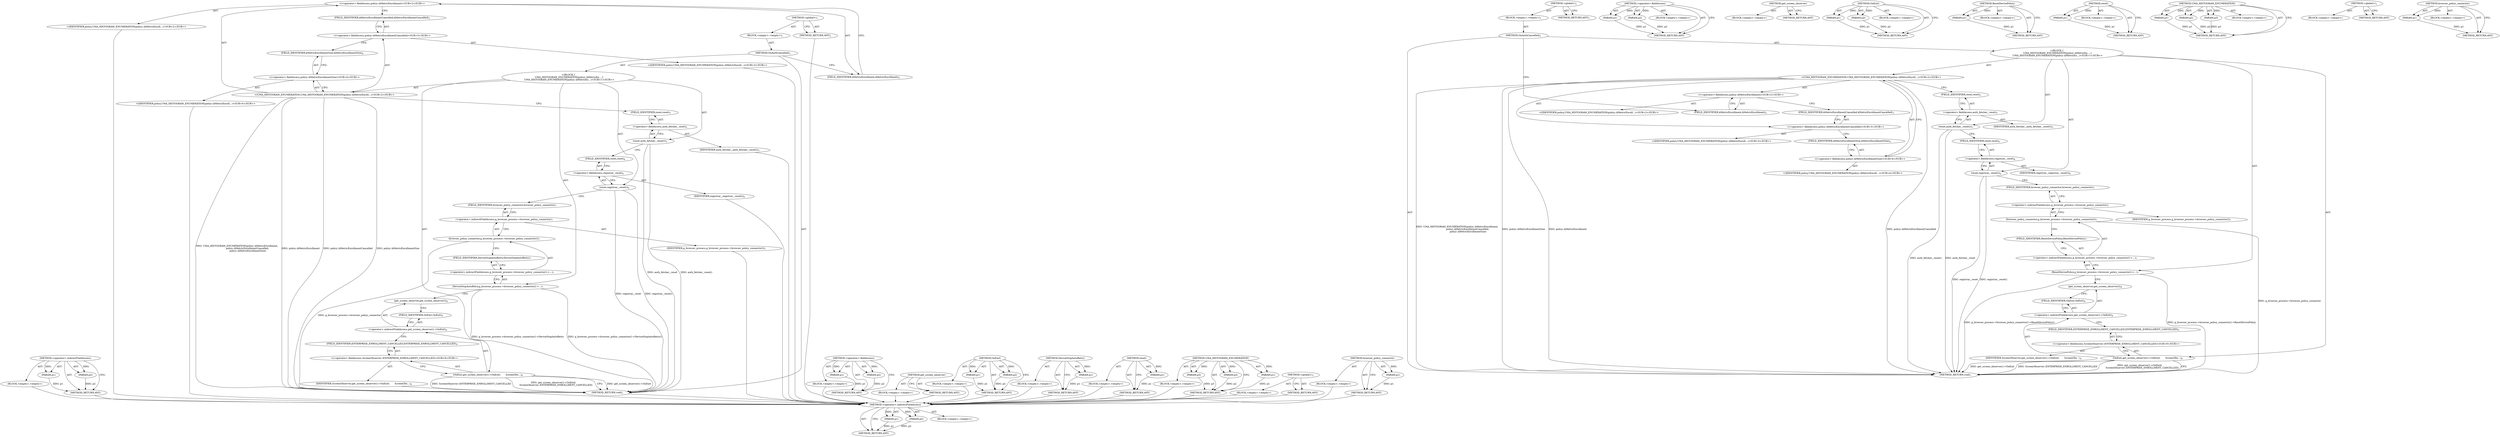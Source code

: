 digraph "browser_policy_connector" {
vulnerable_78 [label=<(METHOD,&lt;operator&gt;.indirectFieldAccess)>];
vulnerable_79 [label=<(PARAM,p1)>];
vulnerable_80 [label=<(PARAM,p2)>];
vulnerable_81 [label=<(BLOCK,&lt;empty&gt;,&lt;empty&gt;)>];
vulnerable_82 [label=<(METHOD_RETURN,ANY)>];
vulnerable_6 [label=<(METHOD,&lt;global&gt;)<SUB>1</SUB>>];
vulnerable_7 [label=<(BLOCK,&lt;empty&gt;,&lt;empty&gt;)<SUB>1</SUB>>];
vulnerable_8 [label=<(METHOD,OnAuthCancelled)<SUB>1</SUB>>];
vulnerable_9 [label="<(BLOCK,{
  UMA_HISTOGRAM_ENUMERATION(policy::kMetricEn...,{
  UMA_HISTOGRAM_ENUMERATION(policy::kMetricEn...)<SUB>1</SUB>>"];
vulnerable_10 [label="<(UMA_HISTOGRAM_ENUMERATION,UMA_HISTOGRAM_ENUMERATION(policy::kMetricEnroll...)<SUB>2</SUB>>"];
vulnerable_11 [label="<(&lt;operator&gt;.fieldAccess,policy::kMetricEnrollment)<SUB>2</SUB>>"];
vulnerable_12 [label="<(IDENTIFIER,policy,UMA_HISTOGRAM_ENUMERATION(policy::kMetricEnroll...)<SUB>2</SUB>>"];
vulnerable_13 [label=<(FIELD_IDENTIFIER,kMetricEnrollment,kMetricEnrollment)<SUB>2</SUB>>];
vulnerable_14 [label="<(&lt;operator&gt;.fieldAccess,policy::kMetricEnrollmentCancelled)<SUB>3</SUB>>"];
vulnerable_15 [label="<(IDENTIFIER,policy,UMA_HISTOGRAM_ENUMERATION(policy::kMetricEnroll...)<SUB>3</SUB>>"];
vulnerable_16 [label=<(FIELD_IDENTIFIER,kMetricEnrollmentCancelled,kMetricEnrollmentCancelled)<SUB>3</SUB>>];
vulnerable_17 [label="<(&lt;operator&gt;.fieldAccess,policy::kMetricEnrollmentSize)<SUB>4</SUB>>"];
vulnerable_18 [label="<(IDENTIFIER,policy,UMA_HISTOGRAM_ENUMERATION(policy::kMetricEnroll...)<SUB>4</SUB>>"];
vulnerable_19 [label=<(FIELD_IDENTIFIER,kMetricEnrollmentSize,kMetricEnrollmentSize)<SUB>4</SUB>>];
vulnerable_20 [label=<(reset,auth_fetcher_.reset())<SUB>5</SUB>>];
vulnerable_21 [label=<(&lt;operator&gt;.fieldAccess,auth_fetcher_.reset)<SUB>5</SUB>>];
vulnerable_22 [label=<(IDENTIFIER,auth_fetcher_,auth_fetcher_.reset())<SUB>5</SUB>>];
vulnerable_23 [label=<(FIELD_IDENTIFIER,reset,reset)<SUB>5</SUB>>];
vulnerable_24 [label=<(reset,registrar_.reset())<SUB>6</SUB>>];
vulnerable_25 [label=<(&lt;operator&gt;.fieldAccess,registrar_.reset)<SUB>6</SUB>>];
vulnerable_26 [label=<(IDENTIFIER,registrar_,registrar_.reset())<SUB>6</SUB>>];
vulnerable_27 [label=<(FIELD_IDENTIFIER,reset,reset)<SUB>6</SUB>>];
vulnerable_28 [label=<(DeviceStopAutoRetry,g_browser_process-&gt;browser_policy_connector()-&gt;...)<SUB>7</SUB>>];
vulnerable_29 [label=<(&lt;operator&gt;.indirectFieldAccess,g_browser_process-&gt;browser_policy_connector()-&gt;...)<SUB>7</SUB>>];
vulnerable_30 [label=<(browser_policy_connector,g_browser_process-&gt;browser_policy_connector())<SUB>7</SUB>>];
vulnerable_31 [label=<(&lt;operator&gt;.indirectFieldAccess,g_browser_process-&gt;browser_policy_connector)<SUB>7</SUB>>];
vulnerable_32 [label=<(IDENTIFIER,g_browser_process,g_browser_process-&gt;browser_policy_connector())<SUB>7</SUB>>];
vulnerable_33 [label=<(FIELD_IDENTIFIER,browser_policy_connector,browser_policy_connector)<SUB>7</SUB>>];
vulnerable_34 [label=<(FIELD_IDENTIFIER,DeviceStopAutoRetry,DeviceStopAutoRetry)<SUB>7</SUB>>];
vulnerable_35 [label=<(OnExit,get_screen_observer()-&gt;OnExit(
       ScreenObs...)<SUB>8</SUB>>];
vulnerable_36 [label=<(&lt;operator&gt;.indirectFieldAccess,get_screen_observer()-&gt;OnExit)<SUB>8</SUB>>];
vulnerable_37 [label=<(get_screen_observer,get_screen_observer())<SUB>8</SUB>>];
vulnerable_38 [label=<(FIELD_IDENTIFIER,OnExit,OnExit)<SUB>8</SUB>>];
vulnerable_39 [label="<(&lt;operator&gt;.fieldAccess,ScreenObserver::ENTERPRISE_ENROLLMENT_CANCELLED)<SUB>9</SUB>>"];
vulnerable_40 [label=<(IDENTIFIER,ScreenObserver,get_screen_observer()-&gt;OnExit(
       ScreenObs...)<SUB>9</SUB>>];
vulnerable_41 [label=<(FIELD_IDENTIFIER,ENTERPRISE_ENROLLMENT_CANCELLED,ENTERPRISE_ENROLLMENT_CANCELLED)<SUB>9</SUB>>];
vulnerable_42 [label=<(METHOD_RETURN,void)<SUB>1</SUB>>];
vulnerable_44 [label=<(METHOD_RETURN,ANY)<SUB>1</SUB>>];
vulnerable_65 [label=<(METHOD,&lt;operator&gt;.fieldAccess)>];
vulnerable_66 [label=<(PARAM,p1)>];
vulnerable_67 [label=<(PARAM,p2)>];
vulnerable_68 [label=<(BLOCK,&lt;empty&gt;,&lt;empty&gt;)>];
vulnerable_69 [label=<(METHOD_RETURN,ANY)>];
vulnerable_92 [label=<(METHOD,get_screen_observer)>];
vulnerable_93 [label=<(BLOCK,&lt;empty&gt;,&lt;empty&gt;)>];
vulnerable_94 [label=<(METHOD_RETURN,ANY)>];
vulnerable_87 [label=<(METHOD,OnExit)>];
vulnerable_88 [label=<(PARAM,p1)>];
vulnerable_89 [label=<(PARAM,p2)>];
vulnerable_90 [label=<(BLOCK,&lt;empty&gt;,&lt;empty&gt;)>];
vulnerable_91 [label=<(METHOD_RETURN,ANY)>];
vulnerable_74 [label=<(METHOD,DeviceStopAutoRetry)>];
vulnerable_75 [label=<(PARAM,p1)>];
vulnerable_76 [label=<(BLOCK,&lt;empty&gt;,&lt;empty&gt;)>];
vulnerable_77 [label=<(METHOD_RETURN,ANY)>];
vulnerable_70 [label=<(METHOD,reset)>];
vulnerable_71 [label=<(PARAM,p1)>];
vulnerable_72 [label=<(BLOCK,&lt;empty&gt;,&lt;empty&gt;)>];
vulnerable_73 [label=<(METHOD_RETURN,ANY)>];
vulnerable_59 [label=<(METHOD,UMA_HISTOGRAM_ENUMERATION)>];
vulnerable_60 [label=<(PARAM,p1)>];
vulnerable_61 [label=<(PARAM,p2)>];
vulnerable_62 [label=<(PARAM,p3)>];
vulnerable_63 [label=<(BLOCK,&lt;empty&gt;,&lt;empty&gt;)>];
vulnerable_64 [label=<(METHOD_RETURN,ANY)>];
vulnerable_53 [label=<(METHOD,&lt;global&gt;)<SUB>1</SUB>>];
vulnerable_54 [label=<(BLOCK,&lt;empty&gt;,&lt;empty&gt;)>];
vulnerable_55 [label=<(METHOD_RETURN,ANY)>];
vulnerable_83 [label=<(METHOD,browser_policy_connector)>];
vulnerable_84 [label=<(PARAM,p1)>];
vulnerable_85 [label=<(BLOCK,&lt;empty&gt;,&lt;empty&gt;)>];
vulnerable_86 [label=<(METHOD_RETURN,ANY)>];
fixed_78 [label=<(METHOD,&lt;operator&gt;.indirectFieldAccess)>];
fixed_79 [label=<(PARAM,p1)>];
fixed_80 [label=<(PARAM,p2)>];
fixed_81 [label=<(BLOCK,&lt;empty&gt;,&lt;empty&gt;)>];
fixed_82 [label=<(METHOD_RETURN,ANY)>];
fixed_6 [label=<(METHOD,&lt;global&gt;)<SUB>1</SUB>>];
fixed_7 [label=<(BLOCK,&lt;empty&gt;,&lt;empty&gt;)<SUB>1</SUB>>];
fixed_8 [label=<(METHOD,OnAuthCancelled)<SUB>1</SUB>>];
fixed_9 [label="<(BLOCK,{
  UMA_HISTOGRAM_ENUMERATION(policy::kMetricEn...,{
  UMA_HISTOGRAM_ENUMERATION(policy::kMetricEn...)<SUB>1</SUB>>"];
fixed_10 [label="<(UMA_HISTOGRAM_ENUMERATION,UMA_HISTOGRAM_ENUMERATION(policy::kMetricEnroll...)<SUB>2</SUB>>"];
fixed_11 [label="<(&lt;operator&gt;.fieldAccess,policy::kMetricEnrollment)<SUB>2</SUB>>"];
fixed_12 [label="<(IDENTIFIER,policy,UMA_HISTOGRAM_ENUMERATION(policy::kMetricEnroll...)<SUB>2</SUB>>"];
fixed_13 [label=<(FIELD_IDENTIFIER,kMetricEnrollment,kMetricEnrollment)<SUB>2</SUB>>];
fixed_14 [label="<(&lt;operator&gt;.fieldAccess,policy::kMetricEnrollmentCancelled)<SUB>3</SUB>>"];
fixed_15 [label="<(IDENTIFIER,policy,UMA_HISTOGRAM_ENUMERATION(policy::kMetricEnroll...)<SUB>3</SUB>>"];
fixed_16 [label=<(FIELD_IDENTIFIER,kMetricEnrollmentCancelled,kMetricEnrollmentCancelled)<SUB>3</SUB>>];
fixed_17 [label="<(&lt;operator&gt;.fieldAccess,policy::kMetricEnrollmentSize)<SUB>4</SUB>>"];
fixed_18 [label="<(IDENTIFIER,policy,UMA_HISTOGRAM_ENUMERATION(policy::kMetricEnroll...)<SUB>4</SUB>>"];
fixed_19 [label=<(FIELD_IDENTIFIER,kMetricEnrollmentSize,kMetricEnrollmentSize)<SUB>4</SUB>>];
fixed_20 [label=<(reset,auth_fetcher_.reset())<SUB>5</SUB>>];
fixed_21 [label=<(&lt;operator&gt;.fieldAccess,auth_fetcher_.reset)<SUB>5</SUB>>];
fixed_22 [label=<(IDENTIFIER,auth_fetcher_,auth_fetcher_.reset())<SUB>5</SUB>>];
fixed_23 [label=<(FIELD_IDENTIFIER,reset,reset)<SUB>5</SUB>>];
fixed_24 [label=<(reset,registrar_.reset())<SUB>6</SUB>>];
fixed_25 [label=<(&lt;operator&gt;.fieldAccess,registrar_.reset)<SUB>6</SUB>>];
fixed_26 [label=<(IDENTIFIER,registrar_,registrar_.reset())<SUB>6</SUB>>];
fixed_27 [label=<(FIELD_IDENTIFIER,reset,reset)<SUB>6</SUB>>];
fixed_28 [label=<(ResetDevicePolicy,g_browser_process-&gt;browser_policy_connector()-&gt;...)<SUB>7</SUB>>];
fixed_29 [label=<(&lt;operator&gt;.indirectFieldAccess,g_browser_process-&gt;browser_policy_connector()-&gt;...)<SUB>7</SUB>>];
fixed_30 [label=<(browser_policy_connector,g_browser_process-&gt;browser_policy_connector())<SUB>7</SUB>>];
fixed_31 [label=<(&lt;operator&gt;.indirectFieldAccess,g_browser_process-&gt;browser_policy_connector)<SUB>7</SUB>>];
fixed_32 [label=<(IDENTIFIER,g_browser_process,g_browser_process-&gt;browser_policy_connector())<SUB>7</SUB>>];
fixed_33 [label=<(FIELD_IDENTIFIER,browser_policy_connector,browser_policy_connector)<SUB>7</SUB>>];
fixed_34 [label=<(FIELD_IDENTIFIER,ResetDevicePolicy,ResetDevicePolicy)<SUB>7</SUB>>];
fixed_35 [label=<(OnExit,get_screen_observer()-&gt;OnExit(
       ScreenObs...)<SUB>8</SUB>>];
fixed_36 [label=<(&lt;operator&gt;.indirectFieldAccess,get_screen_observer()-&gt;OnExit)<SUB>8</SUB>>];
fixed_37 [label=<(get_screen_observer,get_screen_observer())<SUB>8</SUB>>];
fixed_38 [label=<(FIELD_IDENTIFIER,OnExit,OnExit)<SUB>8</SUB>>];
fixed_39 [label="<(&lt;operator&gt;.fieldAccess,ScreenObserver::ENTERPRISE_ENROLLMENT_CANCELLED)<SUB>9</SUB>>"];
fixed_40 [label=<(IDENTIFIER,ScreenObserver,get_screen_observer()-&gt;OnExit(
       ScreenObs...)<SUB>9</SUB>>];
fixed_41 [label=<(FIELD_IDENTIFIER,ENTERPRISE_ENROLLMENT_CANCELLED,ENTERPRISE_ENROLLMENT_CANCELLED)<SUB>9</SUB>>];
fixed_42 [label=<(METHOD_RETURN,void)<SUB>1</SUB>>];
fixed_44 [label=<(METHOD_RETURN,ANY)<SUB>1</SUB>>];
fixed_65 [label=<(METHOD,&lt;operator&gt;.fieldAccess)>];
fixed_66 [label=<(PARAM,p1)>];
fixed_67 [label=<(PARAM,p2)>];
fixed_68 [label=<(BLOCK,&lt;empty&gt;,&lt;empty&gt;)>];
fixed_69 [label=<(METHOD_RETURN,ANY)>];
fixed_92 [label=<(METHOD,get_screen_observer)>];
fixed_93 [label=<(BLOCK,&lt;empty&gt;,&lt;empty&gt;)>];
fixed_94 [label=<(METHOD_RETURN,ANY)>];
fixed_87 [label=<(METHOD,OnExit)>];
fixed_88 [label=<(PARAM,p1)>];
fixed_89 [label=<(PARAM,p2)>];
fixed_90 [label=<(BLOCK,&lt;empty&gt;,&lt;empty&gt;)>];
fixed_91 [label=<(METHOD_RETURN,ANY)>];
fixed_74 [label=<(METHOD,ResetDevicePolicy)>];
fixed_75 [label=<(PARAM,p1)>];
fixed_76 [label=<(BLOCK,&lt;empty&gt;,&lt;empty&gt;)>];
fixed_77 [label=<(METHOD_RETURN,ANY)>];
fixed_70 [label=<(METHOD,reset)>];
fixed_71 [label=<(PARAM,p1)>];
fixed_72 [label=<(BLOCK,&lt;empty&gt;,&lt;empty&gt;)>];
fixed_73 [label=<(METHOD_RETURN,ANY)>];
fixed_59 [label=<(METHOD,UMA_HISTOGRAM_ENUMERATION)>];
fixed_60 [label=<(PARAM,p1)>];
fixed_61 [label=<(PARAM,p2)>];
fixed_62 [label=<(PARAM,p3)>];
fixed_63 [label=<(BLOCK,&lt;empty&gt;,&lt;empty&gt;)>];
fixed_64 [label=<(METHOD_RETURN,ANY)>];
fixed_53 [label=<(METHOD,&lt;global&gt;)<SUB>1</SUB>>];
fixed_54 [label=<(BLOCK,&lt;empty&gt;,&lt;empty&gt;)>];
fixed_55 [label=<(METHOD_RETURN,ANY)>];
fixed_83 [label=<(METHOD,browser_policy_connector)>];
fixed_84 [label=<(PARAM,p1)>];
fixed_85 [label=<(BLOCK,&lt;empty&gt;,&lt;empty&gt;)>];
fixed_86 [label=<(METHOD_RETURN,ANY)>];
vulnerable_78 -> vulnerable_79  [key=0, label="AST: "];
vulnerable_78 -> vulnerable_79  [key=1, label="DDG: "];
vulnerable_78 -> vulnerable_81  [key=0, label="AST: "];
vulnerable_78 -> vulnerable_80  [key=0, label="AST: "];
vulnerable_78 -> vulnerable_80  [key=1, label="DDG: "];
vulnerable_78 -> vulnerable_82  [key=0, label="AST: "];
vulnerable_78 -> vulnerable_82  [key=1, label="CFG: "];
vulnerable_79 -> vulnerable_82  [key=0, label="DDG: p1"];
vulnerable_80 -> vulnerable_82  [key=0, label="DDG: p2"];
vulnerable_81 -> fixed_78  [key=0];
vulnerable_82 -> fixed_78  [key=0];
vulnerable_6 -> vulnerable_7  [key=0, label="AST: "];
vulnerable_6 -> vulnerable_44  [key=0, label="AST: "];
vulnerable_6 -> vulnerable_44  [key=1, label="CFG: "];
vulnerable_7 -> vulnerable_8  [key=0, label="AST: "];
vulnerable_8 -> vulnerable_9  [key=0, label="AST: "];
vulnerable_8 -> vulnerable_42  [key=0, label="AST: "];
vulnerable_8 -> vulnerable_13  [key=0, label="CFG: "];
vulnerable_9 -> vulnerable_10  [key=0, label="AST: "];
vulnerable_9 -> vulnerable_20  [key=0, label="AST: "];
vulnerable_9 -> vulnerable_24  [key=0, label="AST: "];
vulnerable_9 -> vulnerable_28  [key=0, label="AST: "];
vulnerable_9 -> vulnerable_35  [key=0, label="AST: "];
vulnerable_10 -> vulnerable_11  [key=0, label="AST: "];
vulnerable_10 -> vulnerable_14  [key=0, label="AST: "];
vulnerable_10 -> vulnerable_17  [key=0, label="AST: "];
vulnerable_10 -> vulnerable_23  [key=0, label="CFG: "];
vulnerable_10 -> vulnerable_42  [key=0, label="DDG: policy::kMetricEnrollment"];
vulnerable_10 -> vulnerable_42  [key=1, label="DDG: policy::kMetricEnrollmentCancelled"];
vulnerable_10 -> vulnerable_42  [key=2, label="DDG: policy::kMetricEnrollmentSize"];
vulnerable_10 -> vulnerable_42  [key=3, label="DDG: UMA_HISTOGRAM_ENUMERATION(policy::kMetricEnrollment,
                            policy::kMetricEnrollmentCancelled,
                             policy::kMetricEnrollmentSize)"];
vulnerable_11 -> vulnerable_12  [key=0, label="AST: "];
vulnerable_11 -> vulnerable_13  [key=0, label="AST: "];
vulnerable_11 -> vulnerable_16  [key=0, label="CFG: "];
vulnerable_12 -> fixed_78  [key=0];
vulnerable_13 -> vulnerable_11  [key=0, label="CFG: "];
vulnerable_14 -> vulnerable_15  [key=0, label="AST: "];
vulnerable_14 -> vulnerable_16  [key=0, label="AST: "];
vulnerable_14 -> vulnerable_19  [key=0, label="CFG: "];
vulnerable_15 -> fixed_78  [key=0];
vulnerable_16 -> vulnerable_14  [key=0, label="CFG: "];
vulnerable_17 -> vulnerable_18  [key=0, label="AST: "];
vulnerable_17 -> vulnerable_19  [key=0, label="AST: "];
vulnerable_17 -> vulnerable_10  [key=0, label="CFG: "];
vulnerable_18 -> fixed_78  [key=0];
vulnerable_19 -> vulnerable_17  [key=0, label="CFG: "];
vulnerable_20 -> vulnerable_21  [key=0, label="AST: "];
vulnerable_20 -> vulnerable_27  [key=0, label="CFG: "];
vulnerable_20 -> vulnerable_42  [key=0, label="DDG: auth_fetcher_.reset"];
vulnerable_20 -> vulnerable_42  [key=1, label="DDG: auth_fetcher_.reset()"];
vulnerable_21 -> vulnerable_22  [key=0, label="AST: "];
vulnerable_21 -> vulnerable_23  [key=0, label="AST: "];
vulnerable_21 -> vulnerable_20  [key=0, label="CFG: "];
vulnerable_22 -> fixed_78  [key=0];
vulnerable_23 -> vulnerable_21  [key=0, label="CFG: "];
vulnerable_24 -> vulnerable_25  [key=0, label="AST: "];
vulnerable_24 -> vulnerable_33  [key=0, label="CFG: "];
vulnerable_24 -> vulnerable_42  [key=0, label="DDG: registrar_.reset"];
vulnerable_24 -> vulnerable_42  [key=1, label="DDG: registrar_.reset()"];
vulnerable_25 -> vulnerable_26  [key=0, label="AST: "];
vulnerable_25 -> vulnerable_27  [key=0, label="AST: "];
vulnerable_25 -> vulnerable_24  [key=0, label="CFG: "];
vulnerable_26 -> fixed_78  [key=0];
vulnerable_27 -> vulnerable_25  [key=0, label="CFG: "];
vulnerable_28 -> vulnerable_29  [key=0, label="AST: "];
vulnerable_28 -> vulnerable_37  [key=0, label="CFG: "];
vulnerable_28 -> vulnerable_42  [key=0, label="DDG: g_browser_process-&gt;browser_policy_connector()-&gt;DeviceStopAutoRetry"];
vulnerable_28 -> vulnerable_42  [key=1, label="DDG: g_browser_process-&gt;browser_policy_connector()-&gt;DeviceStopAutoRetry()"];
vulnerable_29 -> vulnerable_30  [key=0, label="AST: "];
vulnerable_29 -> vulnerable_34  [key=0, label="AST: "];
vulnerable_29 -> vulnerable_28  [key=0, label="CFG: "];
vulnerable_30 -> vulnerable_31  [key=0, label="AST: "];
vulnerable_30 -> vulnerable_34  [key=0, label="CFG: "];
vulnerable_30 -> vulnerable_42  [key=0, label="DDG: g_browser_process-&gt;browser_policy_connector"];
vulnerable_31 -> vulnerable_32  [key=0, label="AST: "];
vulnerable_31 -> vulnerable_33  [key=0, label="AST: "];
vulnerable_31 -> vulnerable_30  [key=0, label="CFG: "];
vulnerable_32 -> fixed_78  [key=0];
vulnerable_33 -> vulnerable_31  [key=0, label="CFG: "];
vulnerable_34 -> vulnerable_29  [key=0, label="CFG: "];
vulnerable_35 -> vulnerable_36  [key=0, label="AST: "];
vulnerable_35 -> vulnerable_39  [key=0, label="AST: "];
vulnerable_35 -> vulnerable_42  [key=0, label="CFG: "];
vulnerable_35 -> vulnerable_42  [key=1, label="DDG: get_screen_observer()-&gt;OnExit"];
vulnerable_35 -> vulnerable_42  [key=2, label="DDG: ScreenObserver::ENTERPRISE_ENROLLMENT_CANCELLED"];
vulnerable_35 -> vulnerable_42  [key=3, label="DDG: get_screen_observer()-&gt;OnExit(
       ScreenObserver::ENTERPRISE_ENROLLMENT_CANCELLED)"];
vulnerable_36 -> vulnerable_37  [key=0, label="AST: "];
vulnerable_36 -> vulnerable_38  [key=0, label="AST: "];
vulnerable_36 -> vulnerable_41  [key=0, label="CFG: "];
vulnerable_37 -> vulnerable_38  [key=0, label="CFG: "];
vulnerable_38 -> vulnerable_36  [key=0, label="CFG: "];
vulnerable_39 -> vulnerable_40  [key=0, label="AST: "];
vulnerable_39 -> vulnerable_41  [key=0, label="AST: "];
vulnerable_39 -> vulnerable_35  [key=0, label="CFG: "];
vulnerable_40 -> fixed_78  [key=0];
vulnerable_41 -> vulnerable_39  [key=0, label="CFG: "];
vulnerable_42 -> fixed_78  [key=0];
vulnerable_44 -> fixed_78  [key=0];
vulnerable_65 -> vulnerable_66  [key=0, label="AST: "];
vulnerable_65 -> vulnerable_66  [key=1, label="DDG: "];
vulnerable_65 -> vulnerable_68  [key=0, label="AST: "];
vulnerable_65 -> vulnerable_67  [key=0, label="AST: "];
vulnerable_65 -> vulnerable_67  [key=1, label="DDG: "];
vulnerable_65 -> vulnerable_69  [key=0, label="AST: "];
vulnerable_65 -> vulnerable_69  [key=1, label="CFG: "];
vulnerable_66 -> vulnerable_69  [key=0, label="DDG: p1"];
vulnerable_67 -> vulnerable_69  [key=0, label="DDG: p2"];
vulnerable_68 -> fixed_78  [key=0];
vulnerable_69 -> fixed_78  [key=0];
vulnerable_92 -> vulnerable_93  [key=0, label="AST: "];
vulnerable_92 -> vulnerable_94  [key=0, label="AST: "];
vulnerable_92 -> vulnerable_94  [key=1, label="CFG: "];
vulnerable_93 -> fixed_78  [key=0];
vulnerable_94 -> fixed_78  [key=0];
vulnerable_87 -> vulnerable_88  [key=0, label="AST: "];
vulnerable_87 -> vulnerable_88  [key=1, label="DDG: "];
vulnerable_87 -> vulnerable_90  [key=0, label="AST: "];
vulnerable_87 -> vulnerable_89  [key=0, label="AST: "];
vulnerable_87 -> vulnerable_89  [key=1, label="DDG: "];
vulnerable_87 -> vulnerable_91  [key=0, label="AST: "];
vulnerable_87 -> vulnerable_91  [key=1, label="CFG: "];
vulnerable_88 -> vulnerable_91  [key=0, label="DDG: p1"];
vulnerable_89 -> vulnerable_91  [key=0, label="DDG: p2"];
vulnerable_90 -> fixed_78  [key=0];
vulnerable_91 -> fixed_78  [key=0];
vulnerable_74 -> vulnerable_75  [key=0, label="AST: "];
vulnerable_74 -> vulnerable_75  [key=1, label="DDG: "];
vulnerable_74 -> vulnerable_76  [key=0, label="AST: "];
vulnerable_74 -> vulnerable_77  [key=0, label="AST: "];
vulnerable_74 -> vulnerable_77  [key=1, label="CFG: "];
vulnerable_75 -> vulnerable_77  [key=0, label="DDG: p1"];
vulnerable_76 -> fixed_78  [key=0];
vulnerable_77 -> fixed_78  [key=0];
vulnerable_70 -> vulnerable_71  [key=0, label="AST: "];
vulnerable_70 -> vulnerable_71  [key=1, label="DDG: "];
vulnerable_70 -> vulnerable_72  [key=0, label="AST: "];
vulnerable_70 -> vulnerable_73  [key=0, label="AST: "];
vulnerable_70 -> vulnerable_73  [key=1, label="CFG: "];
vulnerable_71 -> vulnerable_73  [key=0, label="DDG: p1"];
vulnerable_72 -> fixed_78  [key=0];
vulnerable_73 -> fixed_78  [key=0];
vulnerable_59 -> vulnerable_60  [key=0, label="AST: "];
vulnerable_59 -> vulnerable_60  [key=1, label="DDG: "];
vulnerable_59 -> vulnerable_63  [key=0, label="AST: "];
vulnerable_59 -> vulnerable_61  [key=0, label="AST: "];
vulnerable_59 -> vulnerable_61  [key=1, label="DDG: "];
vulnerable_59 -> vulnerable_64  [key=0, label="AST: "];
vulnerable_59 -> vulnerable_64  [key=1, label="CFG: "];
vulnerable_59 -> vulnerable_62  [key=0, label="AST: "];
vulnerable_59 -> vulnerable_62  [key=1, label="DDG: "];
vulnerable_60 -> vulnerable_64  [key=0, label="DDG: p1"];
vulnerable_61 -> vulnerable_64  [key=0, label="DDG: p2"];
vulnerable_62 -> vulnerable_64  [key=0, label="DDG: p3"];
vulnerable_63 -> fixed_78  [key=0];
vulnerable_64 -> fixed_78  [key=0];
vulnerable_53 -> vulnerable_54  [key=0, label="AST: "];
vulnerable_53 -> vulnerable_55  [key=0, label="AST: "];
vulnerable_53 -> vulnerable_55  [key=1, label="CFG: "];
vulnerable_54 -> fixed_78  [key=0];
vulnerable_55 -> fixed_78  [key=0];
vulnerable_83 -> vulnerable_84  [key=0, label="AST: "];
vulnerable_83 -> vulnerable_84  [key=1, label="DDG: "];
vulnerable_83 -> vulnerable_85  [key=0, label="AST: "];
vulnerable_83 -> vulnerable_86  [key=0, label="AST: "];
vulnerable_83 -> vulnerable_86  [key=1, label="CFG: "];
vulnerable_84 -> vulnerable_86  [key=0, label="DDG: p1"];
vulnerable_85 -> fixed_78  [key=0];
vulnerable_86 -> fixed_78  [key=0];
fixed_78 -> fixed_79  [key=0, label="AST: "];
fixed_78 -> fixed_79  [key=1, label="DDG: "];
fixed_78 -> fixed_81  [key=0, label="AST: "];
fixed_78 -> fixed_80  [key=0, label="AST: "];
fixed_78 -> fixed_80  [key=1, label="DDG: "];
fixed_78 -> fixed_82  [key=0, label="AST: "];
fixed_78 -> fixed_82  [key=1, label="CFG: "];
fixed_79 -> fixed_82  [key=0, label="DDG: p1"];
fixed_80 -> fixed_82  [key=0, label="DDG: p2"];
fixed_6 -> fixed_7  [key=0, label="AST: "];
fixed_6 -> fixed_44  [key=0, label="AST: "];
fixed_6 -> fixed_44  [key=1, label="CFG: "];
fixed_7 -> fixed_8  [key=0, label="AST: "];
fixed_8 -> fixed_9  [key=0, label="AST: "];
fixed_8 -> fixed_42  [key=0, label="AST: "];
fixed_8 -> fixed_13  [key=0, label="CFG: "];
fixed_9 -> fixed_10  [key=0, label="AST: "];
fixed_9 -> fixed_20  [key=0, label="AST: "];
fixed_9 -> fixed_24  [key=0, label="AST: "];
fixed_9 -> fixed_28  [key=0, label="AST: "];
fixed_9 -> fixed_35  [key=0, label="AST: "];
fixed_10 -> fixed_11  [key=0, label="AST: "];
fixed_10 -> fixed_14  [key=0, label="AST: "];
fixed_10 -> fixed_17  [key=0, label="AST: "];
fixed_10 -> fixed_23  [key=0, label="CFG: "];
fixed_10 -> fixed_42  [key=0, label="DDG: policy::kMetricEnrollment"];
fixed_10 -> fixed_42  [key=1, label="DDG: policy::kMetricEnrollmentCancelled"];
fixed_10 -> fixed_42  [key=2, label="DDG: policy::kMetricEnrollmentSize"];
fixed_10 -> fixed_42  [key=3, label="DDG: UMA_HISTOGRAM_ENUMERATION(policy::kMetricEnrollment,
                            policy::kMetricEnrollmentCancelled,
                             policy::kMetricEnrollmentSize)"];
fixed_11 -> fixed_12  [key=0, label="AST: "];
fixed_11 -> fixed_13  [key=0, label="AST: "];
fixed_11 -> fixed_16  [key=0, label="CFG: "];
fixed_13 -> fixed_11  [key=0, label="CFG: "];
fixed_14 -> fixed_15  [key=0, label="AST: "];
fixed_14 -> fixed_16  [key=0, label="AST: "];
fixed_14 -> fixed_19  [key=0, label="CFG: "];
fixed_16 -> fixed_14  [key=0, label="CFG: "];
fixed_17 -> fixed_18  [key=0, label="AST: "];
fixed_17 -> fixed_19  [key=0, label="AST: "];
fixed_17 -> fixed_10  [key=0, label="CFG: "];
fixed_19 -> fixed_17  [key=0, label="CFG: "];
fixed_20 -> fixed_21  [key=0, label="AST: "];
fixed_20 -> fixed_27  [key=0, label="CFG: "];
fixed_20 -> fixed_42  [key=0, label="DDG: auth_fetcher_.reset"];
fixed_20 -> fixed_42  [key=1, label="DDG: auth_fetcher_.reset()"];
fixed_21 -> fixed_22  [key=0, label="AST: "];
fixed_21 -> fixed_23  [key=0, label="AST: "];
fixed_21 -> fixed_20  [key=0, label="CFG: "];
fixed_23 -> fixed_21  [key=0, label="CFG: "];
fixed_24 -> fixed_25  [key=0, label="AST: "];
fixed_24 -> fixed_33  [key=0, label="CFG: "];
fixed_24 -> fixed_42  [key=0, label="DDG: registrar_.reset"];
fixed_24 -> fixed_42  [key=1, label="DDG: registrar_.reset()"];
fixed_25 -> fixed_26  [key=0, label="AST: "];
fixed_25 -> fixed_27  [key=0, label="AST: "];
fixed_25 -> fixed_24  [key=0, label="CFG: "];
fixed_27 -> fixed_25  [key=0, label="CFG: "];
fixed_28 -> fixed_29  [key=0, label="AST: "];
fixed_28 -> fixed_37  [key=0, label="CFG: "];
fixed_28 -> fixed_42  [key=0, label="DDG: g_browser_process-&gt;browser_policy_connector()-&gt;ResetDevicePolicy"];
fixed_28 -> fixed_42  [key=1, label="DDG: g_browser_process-&gt;browser_policy_connector()-&gt;ResetDevicePolicy()"];
fixed_29 -> fixed_30  [key=0, label="AST: "];
fixed_29 -> fixed_34  [key=0, label="AST: "];
fixed_29 -> fixed_28  [key=0, label="CFG: "];
fixed_30 -> fixed_31  [key=0, label="AST: "];
fixed_30 -> fixed_34  [key=0, label="CFG: "];
fixed_30 -> fixed_42  [key=0, label="DDG: g_browser_process-&gt;browser_policy_connector"];
fixed_31 -> fixed_32  [key=0, label="AST: "];
fixed_31 -> fixed_33  [key=0, label="AST: "];
fixed_31 -> fixed_30  [key=0, label="CFG: "];
fixed_33 -> fixed_31  [key=0, label="CFG: "];
fixed_34 -> fixed_29  [key=0, label="CFG: "];
fixed_35 -> fixed_36  [key=0, label="AST: "];
fixed_35 -> fixed_39  [key=0, label="AST: "];
fixed_35 -> fixed_42  [key=0, label="CFG: "];
fixed_35 -> fixed_42  [key=1, label="DDG: get_screen_observer()-&gt;OnExit"];
fixed_35 -> fixed_42  [key=2, label="DDG: ScreenObserver::ENTERPRISE_ENROLLMENT_CANCELLED"];
fixed_35 -> fixed_42  [key=3, label="DDG: get_screen_observer()-&gt;OnExit(
       ScreenObserver::ENTERPRISE_ENROLLMENT_CANCELLED)"];
fixed_36 -> fixed_37  [key=0, label="AST: "];
fixed_36 -> fixed_38  [key=0, label="AST: "];
fixed_36 -> fixed_41  [key=0, label="CFG: "];
fixed_37 -> fixed_38  [key=0, label="CFG: "];
fixed_38 -> fixed_36  [key=0, label="CFG: "];
fixed_39 -> fixed_40  [key=0, label="AST: "];
fixed_39 -> fixed_41  [key=0, label="AST: "];
fixed_39 -> fixed_35  [key=0, label="CFG: "];
fixed_41 -> fixed_39  [key=0, label="CFG: "];
fixed_65 -> fixed_66  [key=0, label="AST: "];
fixed_65 -> fixed_66  [key=1, label="DDG: "];
fixed_65 -> fixed_68  [key=0, label="AST: "];
fixed_65 -> fixed_67  [key=0, label="AST: "];
fixed_65 -> fixed_67  [key=1, label="DDG: "];
fixed_65 -> fixed_69  [key=0, label="AST: "];
fixed_65 -> fixed_69  [key=1, label="CFG: "];
fixed_66 -> fixed_69  [key=0, label="DDG: p1"];
fixed_67 -> fixed_69  [key=0, label="DDG: p2"];
fixed_92 -> fixed_93  [key=0, label="AST: "];
fixed_92 -> fixed_94  [key=0, label="AST: "];
fixed_92 -> fixed_94  [key=1, label="CFG: "];
fixed_87 -> fixed_88  [key=0, label="AST: "];
fixed_87 -> fixed_88  [key=1, label="DDG: "];
fixed_87 -> fixed_90  [key=0, label="AST: "];
fixed_87 -> fixed_89  [key=0, label="AST: "];
fixed_87 -> fixed_89  [key=1, label="DDG: "];
fixed_87 -> fixed_91  [key=0, label="AST: "];
fixed_87 -> fixed_91  [key=1, label="CFG: "];
fixed_88 -> fixed_91  [key=0, label="DDG: p1"];
fixed_89 -> fixed_91  [key=0, label="DDG: p2"];
fixed_74 -> fixed_75  [key=0, label="AST: "];
fixed_74 -> fixed_75  [key=1, label="DDG: "];
fixed_74 -> fixed_76  [key=0, label="AST: "];
fixed_74 -> fixed_77  [key=0, label="AST: "];
fixed_74 -> fixed_77  [key=1, label="CFG: "];
fixed_75 -> fixed_77  [key=0, label="DDG: p1"];
fixed_70 -> fixed_71  [key=0, label="AST: "];
fixed_70 -> fixed_71  [key=1, label="DDG: "];
fixed_70 -> fixed_72  [key=0, label="AST: "];
fixed_70 -> fixed_73  [key=0, label="AST: "];
fixed_70 -> fixed_73  [key=1, label="CFG: "];
fixed_71 -> fixed_73  [key=0, label="DDG: p1"];
fixed_59 -> fixed_60  [key=0, label="AST: "];
fixed_59 -> fixed_60  [key=1, label="DDG: "];
fixed_59 -> fixed_63  [key=0, label="AST: "];
fixed_59 -> fixed_61  [key=0, label="AST: "];
fixed_59 -> fixed_61  [key=1, label="DDG: "];
fixed_59 -> fixed_64  [key=0, label="AST: "];
fixed_59 -> fixed_64  [key=1, label="CFG: "];
fixed_59 -> fixed_62  [key=0, label="AST: "];
fixed_59 -> fixed_62  [key=1, label="DDG: "];
fixed_60 -> fixed_64  [key=0, label="DDG: p1"];
fixed_61 -> fixed_64  [key=0, label="DDG: p2"];
fixed_62 -> fixed_64  [key=0, label="DDG: p3"];
fixed_53 -> fixed_54  [key=0, label="AST: "];
fixed_53 -> fixed_55  [key=0, label="AST: "];
fixed_53 -> fixed_55  [key=1, label="CFG: "];
fixed_83 -> fixed_84  [key=0, label="AST: "];
fixed_83 -> fixed_84  [key=1, label="DDG: "];
fixed_83 -> fixed_85  [key=0, label="AST: "];
fixed_83 -> fixed_86  [key=0, label="AST: "];
fixed_83 -> fixed_86  [key=1, label="CFG: "];
fixed_84 -> fixed_86  [key=0, label="DDG: p1"];
}
